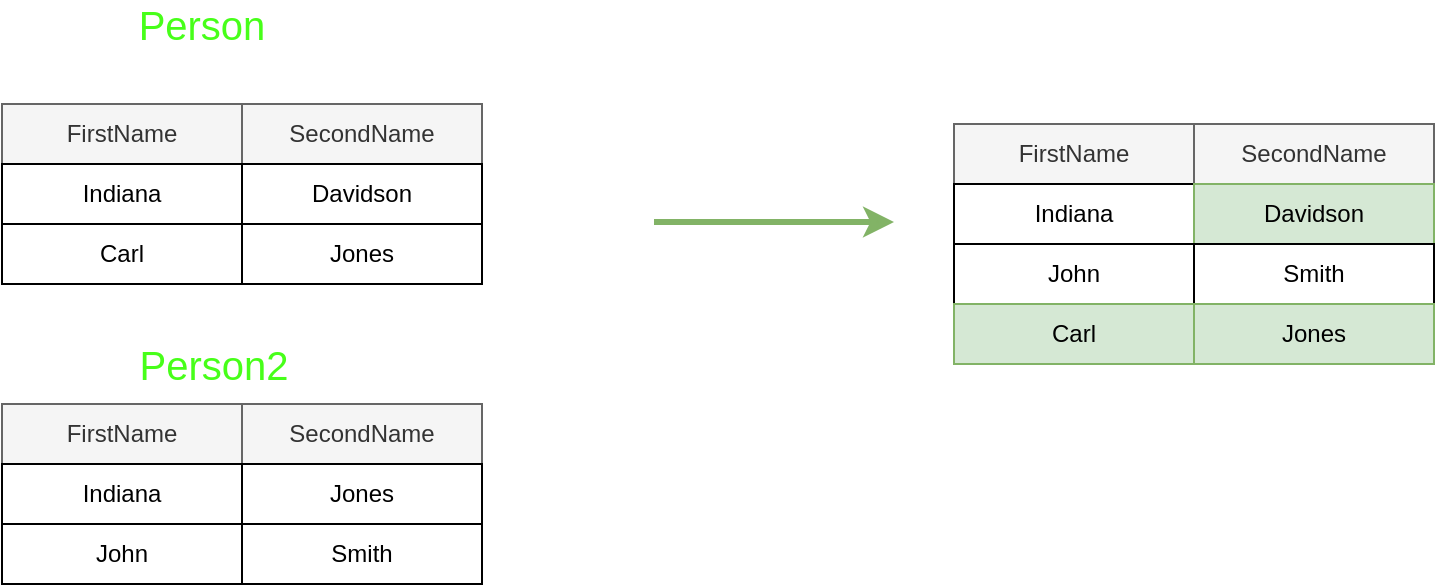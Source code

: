 <mxfile version="14.6.13" type="device"><diagram id="MLjCA6Bn1zjkp6dAtlja" name="Page-1"><mxGraphModel dx="2062" dy="1183" grid="1" gridSize="10" guides="1" tooltips="1" connect="1" arrows="1" fold="1" page="1" pageScale="1" pageWidth="827" pageHeight="1169" math="0" shadow="0"><root><mxCell id="0"/><mxCell id="1" parent="0"/><mxCell id="fr9HrjHfqs9ZrPGdGNiC-21" value="" style="endArrow=classic;html=1;strokeWidth=3;fillColor=#d5e8d4;strokeColor=#82b366;" parent="1" edge="1"><mxGeometry width="50" height="50" relative="1" as="geometry"><mxPoint x="560" y="649" as="sourcePoint"/><mxPoint x="680" y="649" as="targetPoint"/></mxGeometry></mxCell><mxCell id="800qVgY1w-A5NHFyHsjm-21" value="FirstName" style="rounded=0;whiteSpace=wrap;html=1;fillColor=#f5f5f5;strokeColor=#666666;fontColor=#333333;" vertex="1" parent="1"><mxGeometry x="234" y="590" width="120" height="30" as="geometry"/></mxCell><mxCell id="800qVgY1w-A5NHFyHsjm-22" value="SecondName" style="rounded=0;whiteSpace=wrap;html=1;fillColor=#f5f5f5;strokeColor=#666666;fontColor=#333333;" vertex="1" parent="1"><mxGeometry x="354" y="590" width="120" height="30" as="geometry"/></mxCell><mxCell id="800qVgY1w-A5NHFyHsjm-24" value="Indiana" style="rounded=0;whiteSpace=wrap;html=1;" vertex="1" parent="1"><mxGeometry x="234" y="620" width="120" height="30" as="geometry"/></mxCell><mxCell id="800qVgY1w-A5NHFyHsjm-25" value="Davidson" style="rounded=0;whiteSpace=wrap;html=1;" vertex="1" parent="1"><mxGeometry x="354" y="620" width="120" height="30" as="geometry"/></mxCell><mxCell id="800qVgY1w-A5NHFyHsjm-34" value="Person" style="text;html=1;strokeColor=none;fillColor=none;align=center;verticalAlign=middle;whiteSpace=wrap;rounded=0;fontSize=20;fontColor=#47FF19;" vertex="1" parent="1"><mxGeometry x="314" y="540" width="40" height="20" as="geometry"/></mxCell><mxCell id="800qVgY1w-A5NHFyHsjm-41" value="Carl" style="rounded=0;whiteSpace=wrap;html=1;" vertex="1" parent="1"><mxGeometry x="234" y="650" width="120" height="30" as="geometry"/></mxCell><mxCell id="800qVgY1w-A5NHFyHsjm-42" value="Jones" style="rounded=0;whiteSpace=wrap;html=1;" vertex="1" parent="1"><mxGeometry x="354" y="650" width="120" height="30" as="geometry"/></mxCell><mxCell id="800qVgY1w-A5NHFyHsjm-43" value="FirstName" style="rounded=0;whiteSpace=wrap;html=1;fillColor=#f5f5f5;strokeColor=#666666;fontColor=#333333;" vertex="1" parent="1"><mxGeometry x="234" y="740" width="120" height="30" as="geometry"/></mxCell><mxCell id="800qVgY1w-A5NHFyHsjm-44" value="SecondName" style="rounded=0;whiteSpace=wrap;html=1;fillColor=#f5f5f5;strokeColor=#666666;fontColor=#333333;" vertex="1" parent="1"><mxGeometry x="354" y="740" width="120" height="30" as="geometry"/></mxCell><mxCell id="800qVgY1w-A5NHFyHsjm-45" value="Indiana" style="rounded=0;whiteSpace=wrap;html=1;" vertex="1" parent="1"><mxGeometry x="234" y="770" width="120" height="30" as="geometry"/></mxCell><mxCell id="800qVgY1w-A5NHFyHsjm-46" value="Jones" style="rounded=0;whiteSpace=wrap;html=1;" vertex="1" parent="1"><mxGeometry x="354" y="770" width="120" height="30" as="geometry"/></mxCell><mxCell id="800qVgY1w-A5NHFyHsjm-47" value="Person2" style="text;html=1;strokeColor=none;fillColor=none;align=center;verticalAlign=middle;whiteSpace=wrap;rounded=0;fontSize=20;fontColor=#47FF19;" vertex="1" parent="1"><mxGeometry x="320" y="710" width="40" height="20" as="geometry"/></mxCell><mxCell id="800qVgY1w-A5NHFyHsjm-51" value="John" style="rounded=0;whiteSpace=wrap;html=1;" vertex="1" parent="1"><mxGeometry x="234" y="800" width="120" height="30" as="geometry"/></mxCell><mxCell id="800qVgY1w-A5NHFyHsjm-52" value="Smith" style="rounded=0;whiteSpace=wrap;html=1;" vertex="1" parent="1"><mxGeometry x="354" y="800" width="120" height="30" as="geometry"/></mxCell><mxCell id="800qVgY1w-A5NHFyHsjm-53" value="FirstName" style="rounded=0;whiteSpace=wrap;html=1;fillColor=#f5f5f5;strokeColor=#666666;fontColor=#333333;" vertex="1" parent="1"><mxGeometry x="710" y="600" width="120" height="30" as="geometry"/></mxCell><mxCell id="800qVgY1w-A5NHFyHsjm-54" value="SecondName" style="rounded=0;whiteSpace=wrap;html=1;fillColor=#f5f5f5;strokeColor=#666666;fontColor=#333333;" vertex="1" parent="1"><mxGeometry x="830" y="600" width="120" height="30" as="geometry"/></mxCell><mxCell id="800qVgY1w-A5NHFyHsjm-55" value="Indiana" style="rounded=0;whiteSpace=wrap;html=1;" vertex="1" parent="1"><mxGeometry x="710" y="630" width="120" height="30" as="geometry"/></mxCell><mxCell id="800qVgY1w-A5NHFyHsjm-56" value="Davidson" style="rounded=0;whiteSpace=wrap;html=1;fillColor=#d5e8d4;strokeColor=#82b366;" vertex="1" parent="1"><mxGeometry x="830" y="630" width="120" height="30" as="geometry"/></mxCell><mxCell id="800qVgY1w-A5NHFyHsjm-57" value="John" style="rounded=0;whiteSpace=wrap;html=1;" vertex="1" parent="1"><mxGeometry x="710" y="660" width="120" height="30" as="geometry"/></mxCell><mxCell id="800qVgY1w-A5NHFyHsjm-58" value="Smith" style="rounded=0;whiteSpace=wrap;html=1;" vertex="1" parent="1"><mxGeometry x="830" y="660" width="120" height="30" as="geometry"/></mxCell><mxCell id="800qVgY1w-A5NHFyHsjm-59" value="Carl" style="rounded=0;whiteSpace=wrap;html=1;fillColor=#d5e8d4;strokeColor=#82b366;" vertex="1" parent="1"><mxGeometry x="710" y="690" width="120" height="30" as="geometry"/></mxCell><mxCell id="800qVgY1w-A5NHFyHsjm-60" value="Jones" style="rounded=0;whiteSpace=wrap;html=1;fillColor=#d5e8d4;strokeColor=#82b366;" vertex="1" parent="1"><mxGeometry x="830" y="690" width="120" height="30" as="geometry"/></mxCell></root></mxGraphModel></diagram></mxfile>